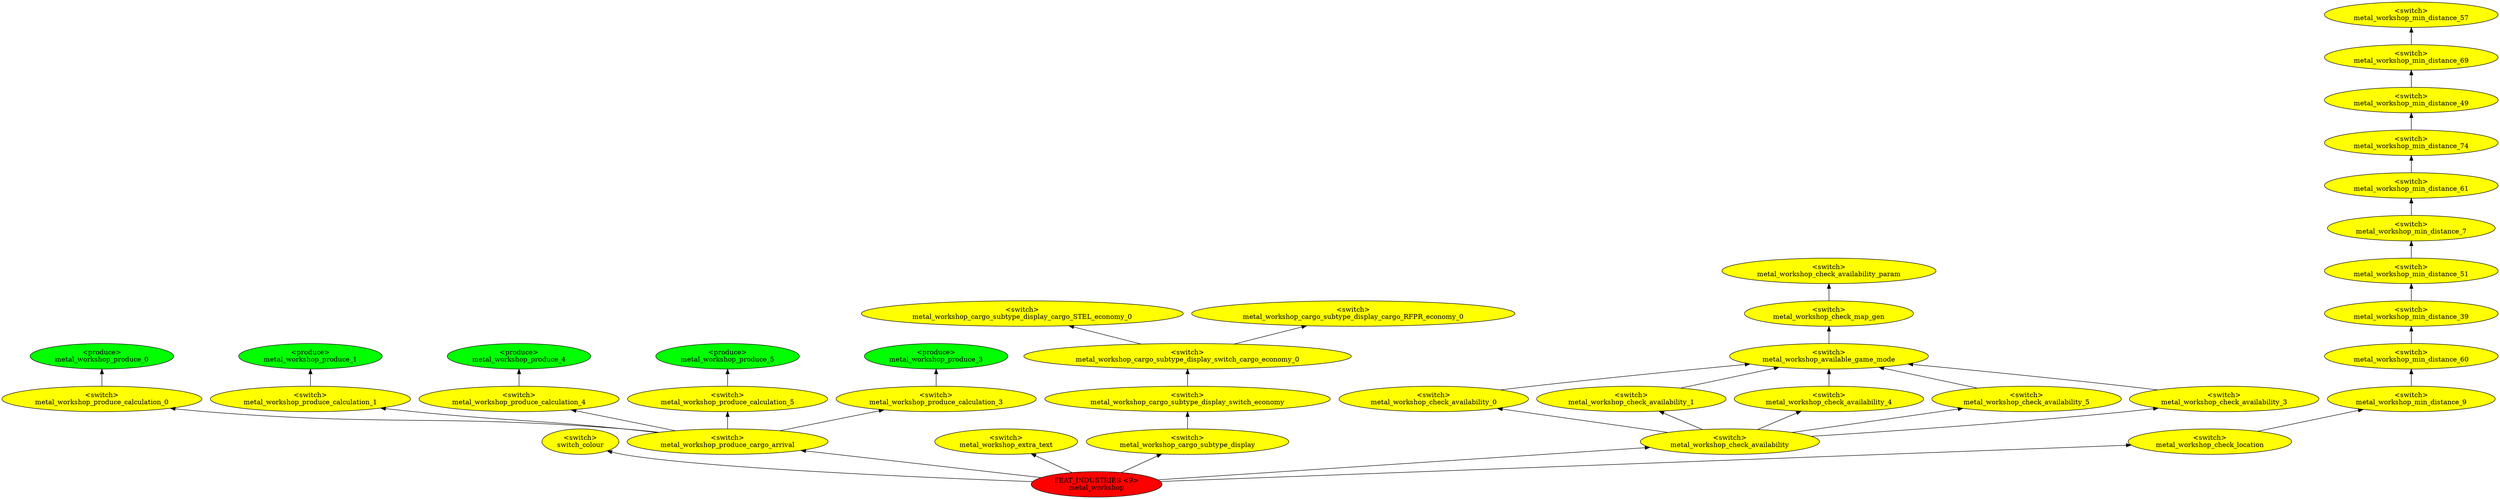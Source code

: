 digraph {
rankdir="BT"
switch_colour [fillcolor=yellow style="filled" label="<switch>\nswitch_colour"]
metal_workshop_produce_0 [fillcolor=green style="filled" label="<produce>\nmetal_workshop_produce_0"]
metal_workshop_produce_calculation_0 [fillcolor=yellow style="filled" label="<switch>\nmetal_workshop_produce_calculation_0"]
metal_workshop_produce_1 [fillcolor=green style="filled" label="<produce>\nmetal_workshop_produce_1"]
metal_workshop_produce_calculation_1 [fillcolor=yellow style="filled" label="<switch>\nmetal_workshop_produce_calculation_1"]
metal_workshop_produce_4 [fillcolor=green style="filled" label="<produce>\nmetal_workshop_produce_4"]
metal_workshop_produce_calculation_4 [fillcolor=yellow style="filled" label="<switch>\nmetal_workshop_produce_calculation_4"]
metal_workshop_produce_5 [fillcolor=green style="filled" label="<produce>\nmetal_workshop_produce_5"]
metal_workshop_produce_calculation_5 [fillcolor=yellow style="filled" label="<switch>\nmetal_workshop_produce_calculation_5"]
metal_workshop_produce_3 [fillcolor=green style="filled" label="<produce>\nmetal_workshop_produce_3"]
metal_workshop_produce_calculation_3 [fillcolor=yellow style="filled" label="<switch>\nmetal_workshop_produce_calculation_3"]
metal_workshop_produce_cargo_arrival [fillcolor=yellow style="filled" label="<switch>\nmetal_workshop_produce_cargo_arrival"]
metal_workshop_extra_text [fillcolor=yellow style="filled" label="<switch>\nmetal_workshop_extra_text"]
metal_workshop_cargo_subtype_display_cargo_STEL_economy_0 [fillcolor=yellow style="filled" label="<switch>\nmetal_workshop_cargo_subtype_display_cargo_STEL_economy_0"]
metal_workshop_cargo_subtype_display_cargo_RFPR_economy_0 [fillcolor=yellow style="filled" label="<switch>\nmetal_workshop_cargo_subtype_display_cargo_RFPR_economy_0"]
metal_workshop_cargo_subtype_display_switch_cargo_economy_0 [fillcolor=yellow style="filled" label="<switch>\nmetal_workshop_cargo_subtype_display_switch_cargo_economy_0"]
metal_workshop_cargo_subtype_display_switch_economy [fillcolor=yellow style="filled" label="<switch>\nmetal_workshop_cargo_subtype_display_switch_economy"]
metal_workshop_cargo_subtype_display [fillcolor=yellow style="filled" label="<switch>\nmetal_workshop_cargo_subtype_display"]
metal_workshop_check_availability_param [fillcolor=yellow style="filled" label="<switch>\nmetal_workshop_check_availability_param"]
metal_workshop_check_map_gen [fillcolor=yellow style="filled" label="<switch>\nmetal_workshop_check_map_gen"]
metal_workshop_available_game_mode [fillcolor=yellow style="filled" label="<switch>\nmetal_workshop_available_game_mode"]
metal_workshop_check_availability_0 [fillcolor=yellow style="filled" label="<switch>\nmetal_workshop_check_availability_0"]
metal_workshop_check_availability_1 [fillcolor=yellow style="filled" label="<switch>\nmetal_workshop_check_availability_1"]
metal_workshop_check_availability_4 [fillcolor=yellow style="filled" label="<switch>\nmetal_workshop_check_availability_4"]
metal_workshop_check_availability_5 [fillcolor=yellow style="filled" label="<switch>\nmetal_workshop_check_availability_5"]
metal_workshop_check_availability_3 [fillcolor=yellow style="filled" label="<switch>\nmetal_workshop_check_availability_3"]
metal_workshop_check_availability [fillcolor=yellow style="filled" label="<switch>\nmetal_workshop_check_availability"]
metal_workshop_min_distance_57 [fillcolor=yellow style="filled" label="<switch>\nmetal_workshop_min_distance_57"]
metal_workshop_min_distance_69 [fillcolor=yellow style="filled" label="<switch>\nmetal_workshop_min_distance_69"]
metal_workshop_min_distance_49 [fillcolor=yellow style="filled" label="<switch>\nmetal_workshop_min_distance_49"]
metal_workshop_min_distance_74 [fillcolor=yellow style="filled" label="<switch>\nmetal_workshop_min_distance_74"]
metal_workshop_min_distance_61 [fillcolor=yellow style="filled" label="<switch>\nmetal_workshop_min_distance_61"]
metal_workshop_min_distance_7 [fillcolor=yellow style="filled" label="<switch>\nmetal_workshop_min_distance_7"]
metal_workshop_min_distance_51 [fillcolor=yellow style="filled" label="<switch>\nmetal_workshop_min_distance_51"]
metal_workshop_min_distance_39 [fillcolor=yellow style="filled" label="<switch>\nmetal_workshop_min_distance_39"]
metal_workshop_min_distance_60 [fillcolor=yellow style="filled" label="<switch>\nmetal_workshop_min_distance_60"]
metal_workshop_min_distance_9 [fillcolor=yellow style="filled" label="<switch>\nmetal_workshop_min_distance_9"]
metal_workshop_check_location [fillcolor=yellow style="filled" label="<switch>\nmetal_workshop_check_location"]
metal_workshop [fillcolor=red style="filled" label="FEAT_INDUSTRIES <9>\nmetal_workshop"]
metal_workshop_produce_cargo_arrival->metal_workshop_produce_calculation_4
metal_workshop_produce_calculation_0->metal_workshop_produce_0
metal_workshop_cargo_subtype_display->metal_workshop_cargo_subtype_display_switch_economy
metal_workshop_check_availability_0->metal_workshop_available_game_mode
metal_workshop_min_distance_49->metal_workshop_min_distance_69
metal_workshop_produce_cargo_arrival->metal_workshop_produce_calculation_5
metal_workshop_check_availability_5->metal_workshop_available_game_mode
metal_workshop_produce_cargo_arrival->metal_workshop_produce_calculation_3
metal_workshop->metal_workshop_check_availability
metal_workshop_check_availability->metal_workshop_check_availability_0
metal_workshop_produce_cargo_arrival->metal_workshop_produce_calculation_1
metal_workshop_check_map_gen->metal_workshop_check_availability_param
metal_workshop_produce_calculation_5->metal_workshop_produce_5
metal_workshop_cargo_subtype_display_switch_economy->metal_workshop_cargo_subtype_display_switch_cargo_economy_0
metal_workshop_min_distance_7->metal_workshop_min_distance_61
metal_workshop->switch_colour
metal_workshop_cargo_subtype_display_switch_cargo_economy_0->metal_workshop_cargo_subtype_display_cargo_RFPR_economy_0
metal_workshop_check_availability_3->metal_workshop_available_game_mode
metal_workshop_available_game_mode->metal_workshop_check_map_gen
metal_workshop_check_availability->metal_workshop_check_availability_3
metal_workshop_min_distance_39->metal_workshop_min_distance_51
metal_workshop_check_availability_1->metal_workshop_available_game_mode
metal_workshop_produce_calculation_4->metal_workshop_produce_4
metal_workshop->metal_workshop_produce_cargo_arrival
metal_workshop_produce_calculation_3->metal_workshop_produce_3
metal_workshop_produce_cargo_arrival->metal_workshop_produce_calculation_0
metal_workshop->metal_workshop_extra_text
metal_workshop_min_distance_61->metal_workshop_min_distance_74
metal_workshop_check_availability->metal_workshop_check_availability_4
metal_workshop_cargo_subtype_display_switch_cargo_economy_0->metal_workshop_cargo_subtype_display_cargo_STEL_economy_0
metal_workshop_produce_calculation_1->metal_workshop_produce_1
metal_workshop->metal_workshop_check_location
metal_workshop_check_availability->metal_workshop_check_availability_5
metal_workshop_min_distance_74->metal_workshop_min_distance_49
metal_workshop_min_distance_69->metal_workshop_min_distance_57
metal_workshop_check_availability_4->metal_workshop_available_game_mode
metal_workshop->metal_workshop_cargo_subtype_display
metal_workshop_min_distance_51->metal_workshop_min_distance_7
metal_workshop_check_location->metal_workshop_min_distance_9
metal_workshop_min_distance_60->metal_workshop_min_distance_39
metal_workshop_min_distance_9->metal_workshop_min_distance_60
metal_workshop_check_availability->metal_workshop_check_availability_1
}
